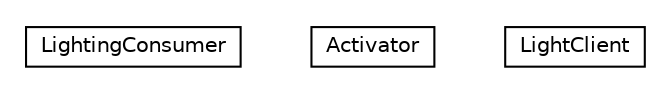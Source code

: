 #!/usr/local/bin/dot
#
# Class diagram 
# Generated by UMLGraph version R5_6-24-gf6e263 (http://www.umlgraph.org/)
#

digraph G {
	edge [fontname="Helvetica",fontsize=10,labelfontname="Helvetica",labelfontsize=10];
	node [fontname="Helvetica",fontsize=10,shape=plaintext];
	nodesep=0.25;
	ranksep=0.5;
	// org.universAAL.samples.lighting.client.LightingConsumer
	c1186536 [label=<<table title="org.universAAL.samples.lighting.client.LightingConsumer" border="0" cellborder="1" cellspacing="0" cellpadding="2" port="p" href="./LightingConsumer.html">
		<tr><td><table border="0" cellspacing="0" cellpadding="1">
<tr><td align="center" balign="center"> LightingConsumer </td></tr>
		</table></td></tr>
		</table>>, URL="./LightingConsumer.html", fontname="Helvetica", fontcolor="black", fontsize=10.0];
	// org.universAAL.samples.lighting.client.Activator
	c1186537 [label=<<table title="org.universAAL.samples.lighting.client.Activator" border="0" cellborder="1" cellspacing="0" cellpadding="2" port="p" href="./Activator.html">
		<tr><td><table border="0" cellspacing="0" cellpadding="1">
<tr><td align="center" balign="center"> Activator </td></tr>
		</table></td></tr>
		</table>>, URL="./Activator.html", fontname="Helvetica", fontcolor="black", fontsize=10.0];
	// org.universAAL.samples.lighting.client.LightClient
	c1186538 [label=<<table title="org.universAAL.samples.lighting.client.LightClient" border="0" cellborder="1" cellspacing="0" cellpadding="2" port="p" href="./LightClient.html">
		<tr><td><table border="0" cellspacing="0" cellpadding="1">
<tr><td align="center" balign="center"> LightClient </td></tr>
		</table></td></tr>
		</table>>, URL="./LightClient.html", fontname="Helvetica", fontcolor="black", fontsize=10.0];
}

